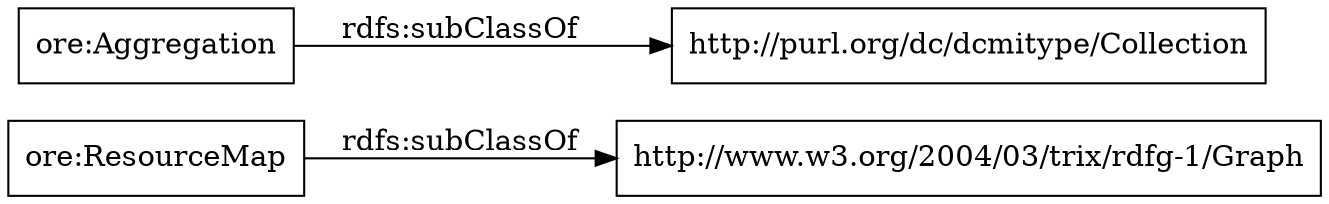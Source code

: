 digraph ar2dtool_diagram { 
rankdir=LR;
size="1000"
node [shape = rectangle, color="black"]; "http://www.w3.org/2004/03/trix/rdfg-1/Graph" "ore:ResourceMap" "ore:Aggregation" "http://purl.org/dc/dcmitype/Collection" ; /*classes style*/
	"ore:Aggregation" -> "http://purl.org/dc/dcmitype/Collection" [ label = "rdfs:subClassOf" ];
	"ore:ResourceMap" -> "http://www.w3.org/2004/03/trix/rdfg-1/Graph" [ label = "rdfs:subClassOf" ];

}
